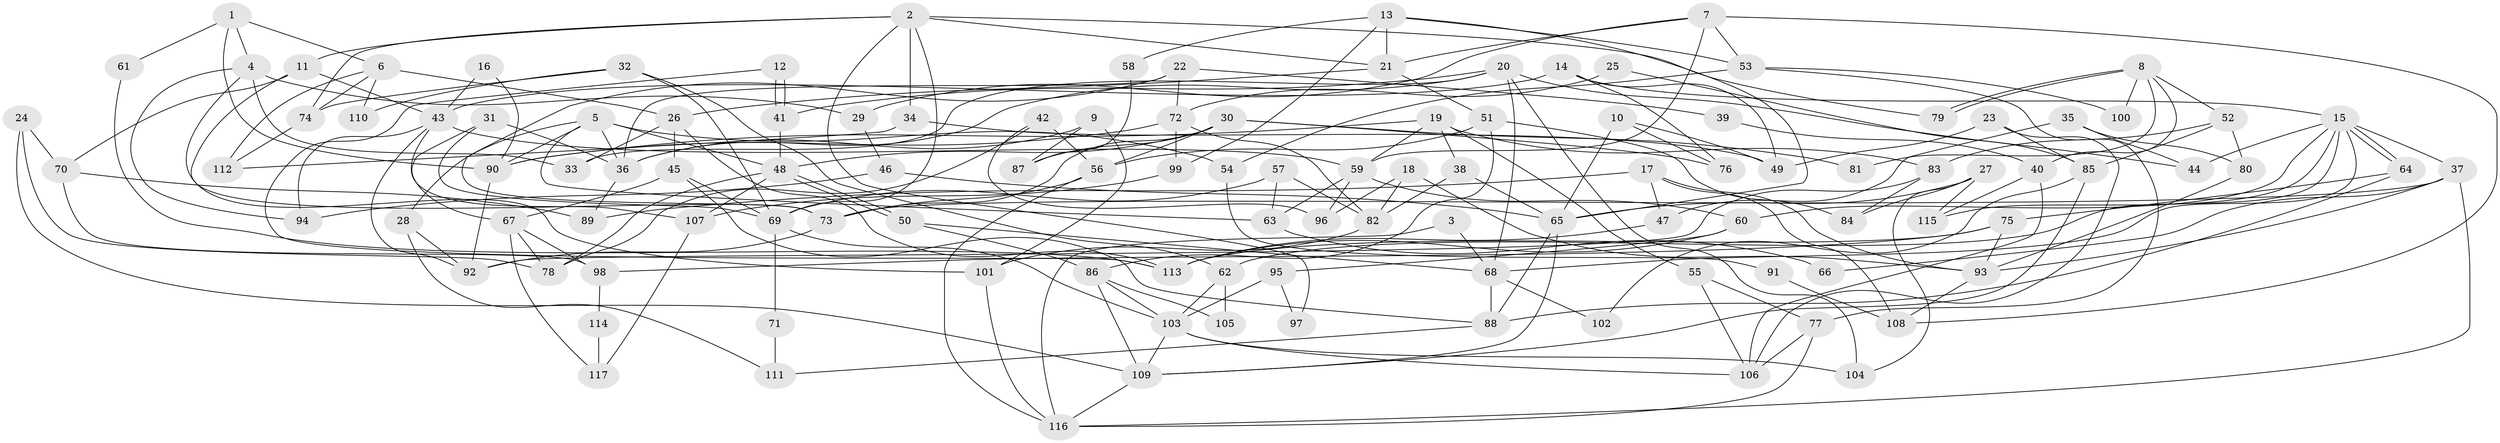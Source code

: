 // coarse degree distribution, {7: 0.08641975308641975, 10: 0.024691358024691357, 2: 0.12345679012345678, 6: 0.1111111111111111, 5: 0.16049382716049382, 4: 0.14814814814814814, 3: 0.25925925925925924, 12: 0.012345679012345678, 8: 0.024691358024691357, 9: 0.037037037037037035, 14: 0.012345679012345678}
// Generated by graph-tools (version 1.1) at 2025/18/03/04/25 18:18:51]
// undirected, 117 vertices, 234 edges
graph export_dot {
graph [start="1"]
  node [color=gray90,style=filled];
  1;
  2;
  3;
  4;
  5;
  6;
  7;
  8;
  9;
  10;
  11;
  12;
  13;
  14;
  15;
  16;
  17;
  18;
  19;
  20;
  21;
  22;
  23;
  24;
  25;
  26;
  27;
  28;
  29;
  30;
  31;
  32;
  33;
  34;
  35;
  36;
  37;
  38;
  39;
  40;
  41;
  42;
  43;
  44;
  45;
  46;
  47;
  48;
  49;
  50;
  51;
  52;
  53;
  54;
  55;
  56;
  57;
  58;
  59;
  60;
  61;
  62;
  63;
  64;
  65;
  66;
  67;
  68;
  69;
  70;
  71;
  72;
  73;
  74;
  75;
  76;
  77;
  78;
  79;
  80;
  81;
  82;
  83;
  84;
  85;
  86;
  87;
  88;
  89;
  90;
  91;
  92;
  93;
  94;
  95;
  96;
  97;
  98;
  99;
  100;
  101;
  102;
  103;
  104;
  105;
  106;
  107;
  108;
  109;
  110;
  111;
  112;
  113;
  114;
  115;
  116;
  117;
  1 -- 4;
  1 -- 6;
  1 -- 61;
  1 -- 90;
  2 -- 69;
  2 -- 74;
  2 -- 11;
  2 -- 21;
  2 -- 34;
  2 -- 79;
  2 -- 97;
  3 -- 116;
  3 -- 68;
  4 -- 29;
  4 -- 33;
  4 -- 73;
  4 -- 94;
  5 -- 90;
  5 -- 48;
  5 -- 28;
  5 -- 36;
  5 -- 54;
  5 -- 63;
  6 -- 74;
  6 -- 26;
  6 -- 110;
  6 -- 112;
  7 -- 21;
  7 -- 53;
  7 -- 29;
  7 -- 59;
  7 -- 108;
  8 -- 40;
  8 -- 79;
  8 -- 79;
  8 -- 52;
  8 -- 81;
  8 -- 100;
  9 -- 36;
  9 -- 101;
  9 -- 87;
  10 -- 49;
  10 -- 65;
  10 -- 76;
  11 -- 43;
  11 -- 70;
  11 -- 101;
  12 -- 113;
  12 -- 41;
  12 -- 41;
  13 -- 21;
  13 -- 99;
  13 -- 53;
  13 -- 58;
  13 -- 65;
  14 -- 76;
  14 -- 15;
  14 -- 43;
  14 -- 49;
  15 -- 37;
  15 -- 64;
  15 -- 64;
  15 -- 44;
  15 -- 60;
  15 -- 62;
  15 -- 68;
  15 -- 115;
  16 -- 43;
  16 -- 90;
  17 -- 93;
  17 -- 47;
  17 -- 89;
  17 -- 108;
  18 -- 96;
  18 -- 82;
  18 -- 93;
  19 -- 59;
  19 -- 38;
  19 -- 55;
  19 -- 83;
  19 -- 90;
  20 -- 68;
  20 -- 104;
  20 -- 33;
  20 -- 36;
  20 -- 41;
  20 -- 44;
  21 -- 51;
  21 -- 26;
  22 -- 36;
  22 -- 73;
  22 -- 39;
  22 -- 72;
  23 -- 106;
  23 -- 85;
  23 -- 49;
  24 -- 78;
  24 -- 70;
  24 -- 109;
  25 -- 85;
  25 -- 72;
  26 -- 113;
  26 -- 33;
  26 -- 45;
  27 -- 84;
  27 -- 65;
  27 -- 104;
  27 -- 115;
  28 -- 92;
  28 -- 111;
  29 -- 46;
  30 -- 48;
  30 -- 73;
  30 -- 56;
  30 -- 76;
  30 -- 81;
  30 -- 87;
  31 -- 69;
  31 -- 36;
  31 -- 67;
  32 -- 62;
  32 -- 69;
  32 -- 74;
  32 -- 110;
  34 -- 49;
  34 -- 112;
  35 -- 80;
  35 -- 44;
  35 -- 47;
  36 -- 89;
  37 -- 93;
  37 -- 73;
  37 -- 66;
  37 -- 116;
  38 -- 65;
  38 -- 82;
  39 -- 40;
  40 -- 106;
  40 -- 115;
  41 -- 48;
  42 -- 56;
  42 -- 78;
  42 -- 96;
  43 -- 92;
  43 -- 59;
  43 -- 94;
  43 -- 107;
  45 -- 67;
  45 -- 69;
  45 -- 88;
  46 -- 94;
  46 -- 65;
  47 -- 113;
  48 -- 50;
  48 -- 50;
  48 -- 78;
  48 -- 107;
  50 -- 68;
  50 -- 86;
  51 -- 86;
  51 -- 56;
  51 -- 84;
  52 -- 83;
  52 -- 80;
  52 -- 85;
  53 -- 77;
  53 -- 54;
  53 -- 100;
  54 -- 91;
  55 -- 77;
  55 -- 106;
  56 -- 116;
  56 -- 73;
  57 -- 82;
  57 -- 63;
  57 -- 69;
  58 -- 87;
  59 -- 60;
  59 -- 63;
  59 -- 96;
  60 -- 95;
  60 -- 113;
  61 -- 113;
  62 -- 103;
  62 -- 105;
  63 -- 66;
  64 -- 88;
  64 -- 75;
  65 -- 109;
  65 -- 88;
  67 -- 98;
  67 -- 78;
  67 -- 117;
  68 -- 88;
  68 -- 102;
  69 -- 71;
  69 -- 103;
  70 -- 89;
  70 -- 98;
  71 -- 111;
  72 -- 90;
  72 -- 82;
  72 -- 99;
  73 -- 92;
  74 -- 112;
  75 -- 93;
  75 -- 98;
  75 -- 113;
  77 -- 106;
  77 -- 116;
  80 -- 93;
  82 -- 101;
  83 -- 92;
  83 -- 84;
  85 -- 109;
  85 -- 102;
  86 -- 103;
  86 -- 105;
  86 -- 109;
  88 -- 111;
  90 -- 92;
  91 -- 108;
  93 -- 108;
  95 -- 103;
  95 -- 97;
  98 -- 114;
  99 -- 107;
  101 -- 116;
  103 -- 109;
  103 -- 104;
  103 -- 106;
  107 -- 117;
  109 -- 116;
  114 -- 117;
}
